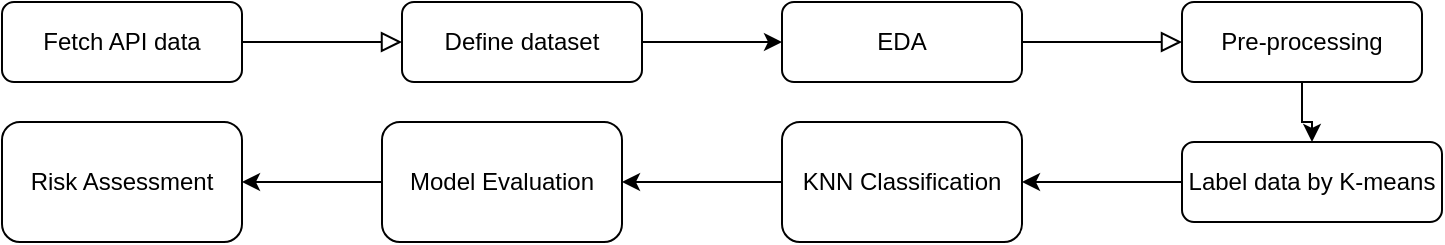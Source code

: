 <mxfile version="24.9.1">
  <diagram id="C5RBs43oDa-KdzZeNtuy" name="Page-1">
    <mxGraphModel dx="954" dy="640" grid="1" gridSize="10" guides="1" tooltips="1" connect="1" arrows="1" fold="1" page="1" pageScale="1" pageWidth="827" pageHeight="1169" math="0" shadow="0">
      <root>
        <mxCell id="WIyWlLk6GJQsqaUBKTNV-0" />
        <mxCell id="WIyWlLk6GJQsqaUBKTNV-1" parent="WIyWlLk6GJQsqaUBKTNV-0" />
        <mxCell id="WIyWlLk6GJQsqaUBKTNV-2" value="" style="rounded=0;html=1;jettySize=auto;orthogonalLoop=1;fontSize=11;endArrow=block;endFill=0;endSize=8;strokeWidth=1;shadow=0;labelBackgroundColor=none;edgeStyle=orthogonalEdgeStyle;" parent="WIyWlLk6GJQsqaUBKTNV-1" source="WIyWlLk6GJQsqaUBKTNV-3" edge="1">
          <mxGeometry relative="1" as="geometry">
            <mxPoint x="200" y="230" as="targetPoint" />
          </mxGeometry>
        </mxCell>
        <mxCell id="WIyWlLk6GJQsqaUBKTNV-3" value="Fetch API data" style="rounded=1;whiteSpace=wrap;html=1;fontSize=12;glass=0;strokeWidth=1;shadow=0;" parent="WIyWlLk6GJQsqaUBKTNV-1" vertex="1">
          <mxGeometry y="210" width="120" height="40" as="geometry" />
        </mxCell>
        <mxCell id="WIyWlLk6GJQsqaUBKTNV-11" value="Define dataset" style="rounded=1;whiteSpace=wrap;html=1;fontSize=12;glass=0;strokeWidth=1;shadow=0;" parent="WIyWlLk6GJQsqaUBKTNV-1" vertex="1">
          <mxGeometry x="200" y="210" width="120" height="40" as="geometry" />
        </mxCell>
        <mxCell id="v_iCfvtMYf2H6FKX4iml-1" value="" style="rounded=0;html=1;jettySize=auto;orthogonalLoop=1;fontSize=11;endArrow=block;endFill=0;endSize=8;strokeWidth=1;shadow=0;labelBackgroundColor=none;edgeStyle=orthogonalEdgeStyle;" edge="1" parent="WIyWlLk6GJQsqaUBKTNV-1" source="v_iCfvtMYf2H6FKX4iml-2">
          <mxGeometry relative="1" as="geometry">
            <mxPoint x="590" y="230" as="targetPoint" />
          </mxGeometry>
        </mxCell>
        <mxCell id="v_iCfvtMYf2H6FKX4iml-2" value="EDA" style="rounded=1;whiteSpace=wrap;html=1;fontSize=12;glass=0;strokeWidth=1;shadow=0;" vertex="1" parent="WIyWlLk6GJQsqaUBKTNV-1">
          <mxGeometry x="390" y="210" width="120" height="40" as="geometry" />
        </mxCell>
        <mxCell id="v_iCfvtMYf2H6FKX4iml-10" value="" style="edgeStyle=orthogonalEdgeStyle;rounded=0;orthogonalLoop=1;jettySize=auto;html=1;" edge="1" parent="WIyWlLk6GJQsqaUBKTNV-1" source="v_iCfvtMYf2H6FKX4iml-3" target="v_iCfvtMYf2H6FKX4iml-6">
          <mxGeometry relative="1" as="geometry" />
        </mxCell>
        <mxCell id="v_iCfvtMYf2H6FKX4iml-3" value="Pre-processing" style="rounded=1;whiteSpace=wrap;html=1;fontSize=12;glass=0;strokeWidth=1;shadow=0;" vertex="1" parent="WIyWlLk6GJQsqaUBKTNV-1">
          <mxGeometry x="590" y="210" width="120" height="40" as="geometry" />
        </mxCell>
        <mxCell id="v_iCfvtMYf2H6FKX4iml-4" value="" style="endArrow=classic;html=1;rounded=0;exitX=1;exitY=0.5;exitDx=0;exitDy=0;entryX=0;entryY=0.5;entryDx=0;entryDy=0;" edge="1" parent="WIyWlLk6GJQsqaUBKTNV-1" source="WIyWlLk6GJQsqaUBKTNV-11" target="v_iCfvtMYf2H6FKX4iml-2">
          <mxGeometry width="50" height="50" relative="1" as="geometry">
            <mxPoint x="390" y="360" as="sourcePoint" />
            <mxPoint x="440" y="310" as="targetPoint" />
          </mxGeometry>
        </mxCell>
        <mxCell id="v_iCfvtMYf2H6FKX4iml-9" value="" style="edgeStyle=orthogonalEdgeStyle;rounded=0;orthogonalLoop=1;jettySize=auto;html=1;" edge="1" parent="WIyWlLk6GJQsqaUBKTNV-1" source="v_iCfvtMYf2H6FKX4iml-6" target="v_iCfvtMYf2H6FKX4iml-8">
          <mxGeometry relative="1" as="geometry" />
        </mxCell>
        <mxCell id="v_iCfvtMYf2H6FKX4iml-6" value="Label data by K-means" style="rounded=1;whiteSpace=wrap;html=1;fontSize=12;glass=0;strokeWidth=1;shadow=0;" vertex="1" parent="WIyWlLk6GJQsqaUBKTNV-1">
          <mxGeometry x="590" y="280" width="130" height="40" as="geometry" />
        </mxCell>
        <mxCell id="v_iCfvtMYf2H6FKX4iml-12" value="" style="edgeStyle=orthogonalEdgeStyle;rounded=0;orthogonalLoop=1;jettySize=auto;html=1;" edge="1" parent="WIyWlLk6GJQsqaUBKTNV-1" source="v_iCfvtMYf2H6FKX4iml-8" target="v_iCfvtMYf2H6FKX4iml-11">
          <mxGeometry relative="1" as="geometry" />
        </mxCell>
        <mxCell id="v_iCfvtMYf2H6FKX4iml-8" value="KNN Classification" style="whiteSpace=wrap;html=1;rounded=1;glass=0;strokeWidth=1;shadow=0;" vertex="1" parent="WIyWlLk6GJQsqaUBKTNV-1">
          <mxGeometry x="390" y="270" width="120" height="60" as="geometry" />
        </mxCell>
        <mxCell id="v_iCfvtMYf2H6FKX4iml-14" value="" style="edgeStyle=orthogonalEdgeStyle;rounded=0;orthogonalLoop=1;jettySize=auto;html=1;" edge="1" parent="WIyWlLk6GJQsqaUBKTNV-1" source="v_iCfvtMYf2H6FKX4iml-11" target="v_iCfvtMYf2H6FKX4iml-13">
          <mxGeometry relative="1" as="geometry" />
        </mxCell>
        <mxCell id="v_iCfvtMYf2H6FKX4iml-11" value="Model Evaluation" style="whiteSpace=wrap;html=1;rounded=1;glass=0;strokeWidth=1;shadow=0;" vertex="1" parent="WIyWlLk6GJQsqaUBKTNV-1">
          <mxGeometry x="190" y="270" width="120" height="60" as="geometry" />
        </mxCell>
        <mxCell id="v_iCfvtMYf2H6FKX4iml-13" value="Risk Assessment" style="whiteSpace=wrap;html=1;rounded=1;glass=0;strokeWidth=1;shadow=0;" vertex="1" parent="WIyWlLk6GJQsqaUBKTNV-1">
          <mxGeometry y="270" width="120" height="60" as="geometry" />
        </mxCell>
      </root>
    </mxGraphModel>
  </diagram>
</mxfile>

